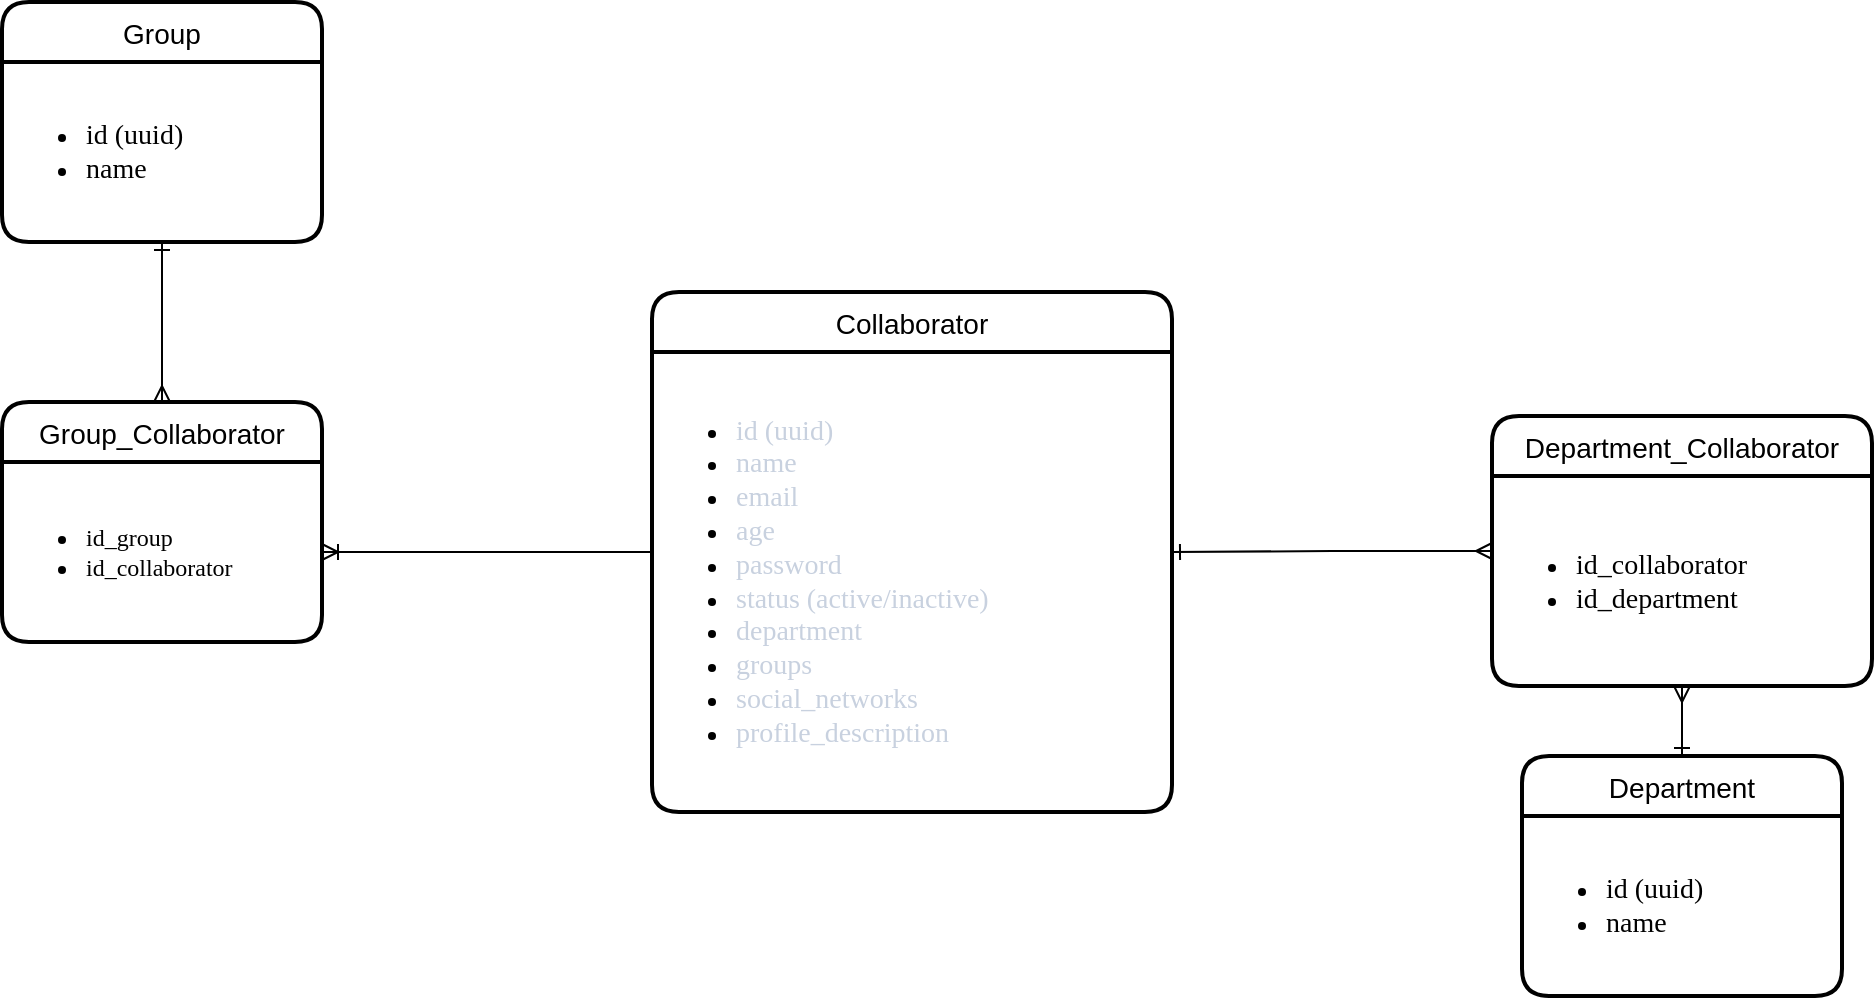 <mxfile>
    <diagram id="KkOYLiy5Em4SJPn_4OPC" name="Page-1">
        <mxGraphModel dx="2120" dy="964" grid="1" gridSize="10" guides="1" tooltips="1" connect="1" arrows="1" fold="1" page="1" pageScale="1" pageWidth="1169" pageHeight="827" background="none" math="0" shadow="0">
            <root>
                <mxCell id="0"/>
                <mxCell id="1" parent="0"/>
                <mxCell id="2" value="Collaborator" style="swimlane;childLayout=stackLayout;horizontal=1;startSize=30;horizontalStack=0;rounded=1;fontSize=14;fontStyle=0;strokeWidth=2;resizeParent=0;resizeLast=1;shadow=0;dashed=0;align=center;" parent="1" vertex="1">
                    <mxGeometry x="442" y="310" width="260" height="260" as="geometry">
                        <mxRectangle x="370" y="450" width="110" height="30" as="alternateBounds"/>
                    </mxGeometry>
                </mxCell>
                <mxCell id="10" value="&lt;ul&gt;&lt;li&gt;&lt;font color=&quot;#c8d1df&quot; face=&quot;fira code&quot;&gt;&lt;span style=&quot;font-size: 14px&quot;&gt;id (uuid)&lt;/span&gt;&lt;/font&gt;&lt;/li&gt;&lt;li&gt;&lt;span style=&quot;font-family: &amp;#34;fira code&amp;#34; ; color: rgb(200 , 209 , 223) ; font-size: 14px&quot;&gt;name&lt;/span&gt;&lt;/li&gt;&lt;li&gt;&lt;span style=&quot;font-family: &amp;#34;fira code&amp;#34; ; color: rgb(200 , 209 , 223) ; font-size: 14px&quot;&gt;email&lt;/span&gt;&lt;/li&gt;&lt;li&gt;&lt;span style=&quot;font-family: &amp;#34;fira code&amp;#34; ; color: rgb(200 , 209 , 223) ; font-size: 14px&quot;&gt;age&lt;/span&gt;&lt;/li&gt;&lt;li&gt;&lt;span style=&quot;font-family: &amp;#34;fira code&amp;#34; ; color: rgb(200 , 209 , 223) ; font-size: 14px&quot;&gt;password&lt;/span&gt;&lt;/li&gt;&lt;li&gt;&lt;span style=&quot;font-family: &amp;#34;fira code&amp;#34; ; color: rgb(200 , 209 , 223) ; font-size: 14px&quot;&gt;status (active/inactive)&lt;/span&gt;&lt;/li&gt;&lt;li&gt;&lt;span style=&quot;font-family: &amp;#34;fira code&amp;#34; ; color: rgb(200 , 209 , 223) ; font-size: 14px&quot;&gt;department&lt;/span&gt;&lt;/li&gt;&lt;li&gt;&lt;span style=&quot;font-family: &amp;#34;fira code&amp;#34; ; color: rgb(200 , 209 , 223) ; font-size: 14px&quot;&gt;groups&lt;/span&gt;&lt;/li&gt;&lt;li&gt;&lt;span style=&quot;font-family: &amp;#34;fira code&amp;#34; ; color: rgb(200 , 209 , 223) ; font-size: 14px&quot;&gt;social_networks&lt;/span&gt;&lt;/li&gt;&lt;li&gt;&lt;span style=&quot;font-family: &amp;#34;fira code&amp;#34; ; color: rgb(200 , 209 , 223) ; font-size: 14px&quot;&gt;profile_description&lt;/span&gt;&lt;/li&gt;&lt;/ul&gt;" style="text;html=1;align=left;verticalAlign=middle;resizable=0;points=[];autosize=1;strokeColor=none;" parent="2" vertex="1">
                    <mxGeometry y="30" width="260" height="230" as="geometry"/>
                </mxCell>
                <mxCell id="30" style="edgeStyle=orthogonalEdgeStyle;rounded=0;orthogonalLoop=1;jettySize=auto;html=1;endArrow=ERone;endFill=0;startArrow=ERmany;startFill=0;" parent="1" source="25" target="4" edge="1">
                    <mxGeometry relative="1" as="geometry"/>
                </mxCell>
                <mxCell id="4" value="Group" style="swimlane;childLayout=stackLayout;horizontal=1;startSize=30;horizontalStack=0;rounded=1;fontSize=14;fontStyle=0;strokeWidth=2;resizeParent=0;resizeLast=1;shadow=0;dashed=0;align=center;" parent="1" vertex="1">
                    <mxGeometry x="117" y="165" width="160" height="120" as="geometry">
                        <mxRectangle x="390" y="240" width="70" height="30" as="alternateBounds"/>
                    </mxGeometry>
                </mxCell>
                <mxCell id="13" value="&lt;ul&gt;&lt;li&gt;&lt;font face=&quot;Fira Code&quot; data-font-src=&quot;https://fonts.googleapis.com/css?family=Fira+Code&quot; style=&quot;font-size: 14px&quot;&gt;id (uuid)&lt;/font&gt;&lt;/li&gt;&lt;li&gt;&lt;font face=&quot;Fira Code&quot; data-font-src=&quot;https://fonts.googleapis.com/css?family=Fira+Code&quot; style=&quot;font-size: 14px&quot;&gt;name&lt;/font&gt;&lt;/li&gt;&lt;/ul&gt;" style="text;html=1;align=left;verticalAlign=middle;resizable=0;points=[];autosize=1;strokeColor=none;" parent="4" vertex="1">
                    <mxGeometry y="30" width="160" height="90" as="geometry"/>
                </mxCell>
                <mxCell id="7" value="Department" style="swimlane;childLayout=stackLayout;horizontal=1;startSize=30;horizontalStack=0;rounded=1;fontSize=14;fontStyle=0;strokeWidth=2;resizeParent=0;resizeLast=1;shadow=0;dashed=0;align=center;" parent="1" vertex="1">
                    <mxGeometry x="877" y="542" width="160" height="120" as="geometry">
                        <mxRectangle x="370" y="710" width="110" height="30" as="alternateBounds"/>
                    </mxGeometry>
                </mxCell>
                <mxCell id="12" value="&lt;ul&gt;&lt;li&gt;&lt;font face=&quot;Fira Code&quot; data-font-src=&quot;https://fonts.googleapis.com/css?family=Fira+Code&quot; style=&quot;font-size: 14px&quot;&gt;id (uuid)&lt;/font&gt;&lt;/li&gt;&lt;li&gt;&lt;font face=&quot;Fira Code&quot; data-font-src=&quot;https://fonts.googleapis.com/css?family=Fira+Code&quot; style=&quot;font-size: 14px&quot;&gt;name&lt;/font&gt;&lt;/li&gt;&lt;/ul&gt;" style="text;html=1;align=left;verticalAlign=middle;resizable=0;points=[];autosize=1;strokeColor=none;" parent="7" vertex="1">
                    <mxGeometry y="30" width="160" height="90" as="geometry"/>
                </mxCell>
                <mxCell id="25" value="Group_Collaborator" style="swimlane;childLayout=stackLayout;horizontal=1;startSize=30;horizontalStack=0;rounded=1;fontSize=14;fontStyle=0;strokeWidth=2;resizeParent=0;resizeLast=1;shadow=0;dashed=0;align=center;" parent="1" vertex="1">
                    <mxGeometry x="117" y="365" width="160" height="120" as="geometry">
                        <mxRectangle x="345" y="330" width="160" height="30" as="alternateBounds"/>
                    </mxGeometry>
                </mxCell>
                <mxCell id="35" value="&lt;ul&gt;&lt;li&gt;&lt;font face=&quot;Fira Code&quot; data-font-src=&quot;https://fonts.googleapis.com/css?family=Fira+Code&quot;&gt;id_group&lt;/font&gt;&lt;/li&gt;&lt;li&gt;&lt;font face=&quot;Fira Code&quot; data-font-src=&quot;https://fonts.googleapis.com/css?family=Fira+Code&quot;&gt;id_collaborator&lt;/font&gt;&lt;/li&gt;&lt;/ul&gt;" style="text;html=1;align=left;verticalAlign=middle;resizable=0;points=[];autosize=1;strokeColor=none;" parent="25" vertex="1">
                    <mxGeometry y="30" width="160" height="90" as="geometry"/>
                </mxCell>
                <mxCell id="27" value="Department_Collaborator" style="swimlane;childLayout=stackLayout;horizontal=1;startSize=30;horizontalStack=0;rounded=1;fontSize=14;fontStyle=0;strokeWidth=2;resizeParent=0;resizeLast=1;shadow=0;dashed=0;align=center;" parent="1" vertex="1">
                    <mxGeometry x="862" y="372" width="190" height="135" as="geometry">
                        <mxRectangle x="330" y="570" width="190" height="30" as="alternateBounds"/>
                    </mxGeometry>
                </mxCell>
                <mxCell id="34" value="&lt;ul&gt;&lt;li&gt;&lt;font face=&quot;Fira Code&quot; data-font-src=&quot;https://fonts.googleapis.com/css?family=Fira+Code&quot; style=&quot;font-size: 14px&quot;&gt;id_collaborator&lt;/font&gt;&lt;/li&gt;&lt;li&gt;&lt;font face=&quot;Fira Code&quot; data-font-src=&quot;https://fonts.googleapis.com/css?family=Fira+Code&quot; style=&quot;font-size: 14px&quot;&gt;id_department&lt;/font&gt;&lt;/li&gt;&lt;/ul&gt;" style="text;html=1;align=left;verticalAlign=middle;resizable=0;points=[];autosize=1;strokeColor=none;" parent="27" vertex="1">
                    <mxGeometry y="30" width="190" height="105" as="geometry"/>
                </mxCell>
                <mxCell id="32" style="edgeStyle=orthogonalEdgeStyle;rounded=0;orthogonalLoop=1;jettySize=auto;html=1;endArrow=ERone;endFill=0;startArrow=ERmany;startFill=0;" parent="1" source="27" target="2" edge="1">
                    <mxGeometry relative="1" as="geometry">
                        <mxPoint x="345" y="485" as="sourcePoint"/>
                        <mxPoint x="512" y="485" as="targetPoint"/>
                    </mxGeometry>
                </mxCell>
                <mxCell id="33" style="edgeStyle=orthogonalEdgeStyle;rounded=0;orthogonalLoop=1;jettySize=auto;html=1;entryX=0.5;entryY=0;entryDx=0;entryDy=0;endArrow=ERone;endFill=0;startArrow=ERmany;startFill=0;exitX=0.5;exitY=1;exitDx=0;exitDy=0;" parent="1" source="27" target="7" edge="1">
                    <mxGeometry relative="1" as="geometry">
                        <mxPoint x="957" y="42" as="sourcePoint"/>
                        <mxPoint x="790" y="42" as="targetPoint"/>
                    </mxGeometry>
                </mxCell>
                <mxCell id="37" value="" style="edgeStyle=entityRelationEdgeStyle;fontSize=12;html=1;endArrow=ERoneToMany;exitX=0;exitY=0.5;exitDx=0;exitDy=0;" parent="1" source="2" target="35" edge="1">
                    <mxGeometry width="100" height="100" relative="1" as="geometry">
                        <mxPoint x="432" y="780" as="sourcePoint"/>
                        <mxPoint x="532" y="680" as="targetPoint"/>
                    </mxGeometry>
                </mxCell>
            </root>
        </mxGraphModel>
    </diagram>
</mxfile>

